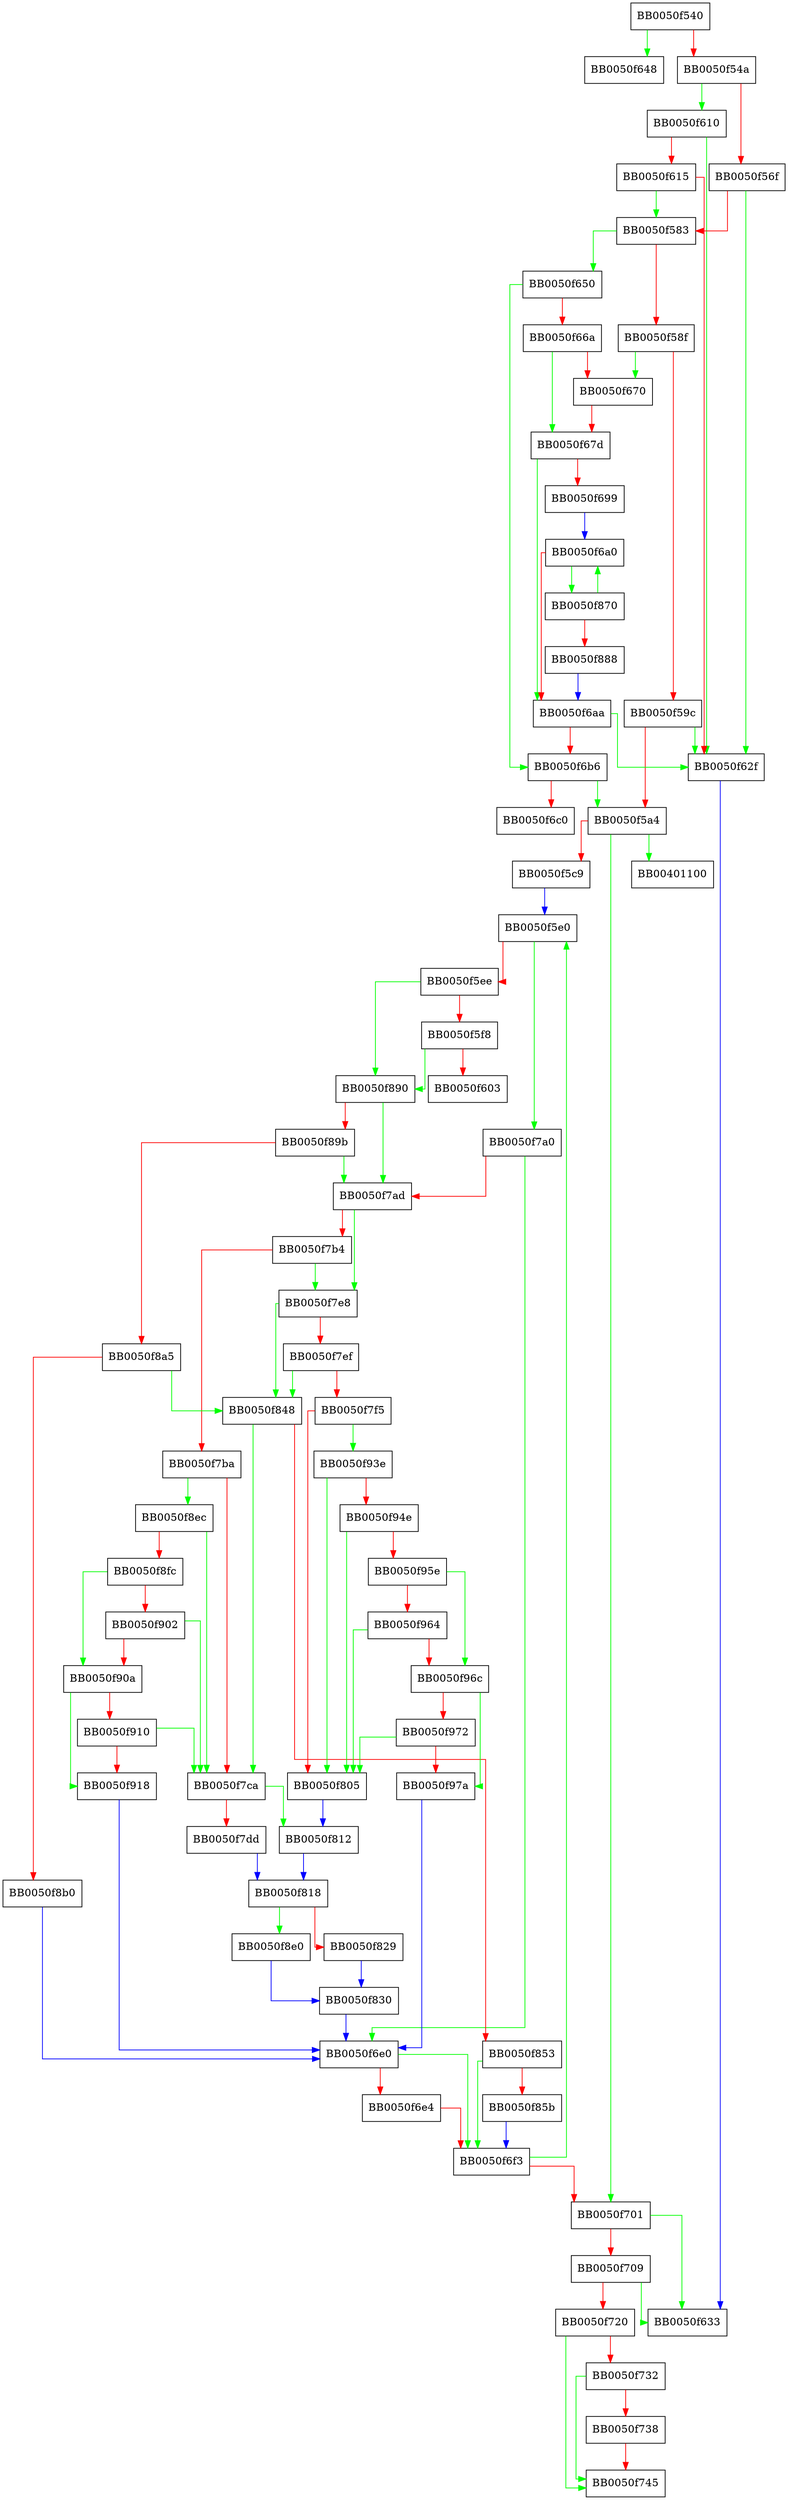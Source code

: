 digraph ossl_json_key {
  node [shape="box"];
  graph [splines=ortho];
  BB0050f540 -> BB0050f648 [color="green"];
  BB0050f540 -> BB0050f54a [color="red"];
  BB0050f54a -> BB0050f610 [color="green"];
  BB0050f54a -> BB0050f56f [color="red"];
  BB0050f56f -> BB0050f62f [color="green"];
  BB0050f56f -> BB0050f583 [color="red"];
  BB0050f583 -> BB0050f650 [color="green"];
  BB0050f583 -> BB0050f58f [color="red"];
  BB0050f58f -> BB0050f670 [color="green"];
  BB0050f58f -> BB0050f59c [color="red"];
  BB0050f59c -> BB0050f62f [color="green"];
  BB0050f59c -> BB0050f5a4 [color="red"];
  BB0050f5a4 -> BB00401100 [color="green"];
  BB0050f5a4 -> BB0050f701 [color="green"];
  BB0050f5a4 -> BB0050f5c9 [color="red"];
  BB0050f5c9 -> BB0050f5e0 [color="blue"];
  BB0050f5e0 -> BB0050f7a0 [color="green"];
  BB0050f5e0 -> BB0050f5ee [color="red"];
  BB0050f5ee -> BB0050f890 [color="green"];
  BB0050f5ee -> BB0050f5f8 [color="red"];
  BB0050f5f8 -> BB0050f890 [color="green"];
  BB0050f5f8 -> BB0050f603 [color="red"];
  BB0050f610 -> BB0050f62f [color="green"];
  BB0050f610 -> BB0050f615 [color="red"];
  BB0050f615 -> BB0050f583 [color="green"];
  BB0050f615 -> BB0050f62f [color="red"];
  BB0050f62f -> BB0050f633 [color="blue"];
  BB0050f650 -> BB0050f6b6 [color="green"];
  BB0050f650 -> BB0050f66a [color="red"];
  BB0050f66a -> BB0050f67d [color="green"];
  BB0050f66a -> BB0050f670 [color="red"];
  BB0050f670 -> BB0050f67d [color="red"];
  BB0050f67d -> BB0050f6aa [color="green"];
  BB0050f67d -> BB0050f699 [color="red"];
  BB0050f699 -> BB0050f6a0 [color="blue"];
  BB0050f6a0 -> BB0050f870 [color="green"];
  BB0050f6a0 -> BB0050f6aa [color="red"];
  BB0050f6aa -> BB0050f62f [color="green"];
  BB0050f6aa -> BB0050f6b6 [color="red"];
  BB0050f6b6 -> BB0050f5a4 [color="green"];
  BB0050f6b6 -> BB0050f6c0 [color="red"];
  BB0050f6e0 -> BB0050f6f3 [color="green"];
  BB0050f6e0 -> BB0050f6e4 [color="red"];
  BB0050f6e4 -> BB0050f6f3 [color="red"];
  BB0050f6f3 -> BB0050f5e0 [color="green"];
  BB0050f6f3 -> BB0050f701 [color="red"];
  BB0050f701 -> BB0050f633 [color="green"];
  BB0050f701 -> BB0050f709 [color="red"];
  BB0050f709 -> BB0050f633 [color="green"];
  BB0050f709 -> BB0050f720 [color="red"];
  BB0050f720 -> BB0050f745 [color="green"];
  BB0050f720 -> BB0050f732 [color="red"];
  BB0050f732 -> BB0050f745 [color="green"];
  BB0050f732 -> BB0050f738 [color="red"];
  BB0050f738 -> BB0050f745 [color="red"];
  BB0050f7a0 -> BB0050f6e0 [color="green"];
  BB0050f7a0 -> BB0050f7ad [color="red"];
  BB0050f7ad -> BB0050f7e8 [color="green"];
  BB0050f7ad -> BB0050f7b4 [color="red"];
  BB0050f7b4 -> BB0050f7e8 [color="green"];
  BB0050f7b4 -> BB0050f7ba [color="red"];
  BB0050f7ba -> BB0050f8ec [color="green"];
  BB0050f7ba -> BB0050f7ca [color="red"];
  BB0050f7ca -> BB0050f812 [color="green"];
  BB0050f7ca -> BB0050f7dd [color="red"];
  BB0050f7dd -> BB0050f818 [color="blue"];
  BB0050f7e8 -> BB0050f848 [color="green"];
  BB0050f7e8 -> BB0050f7ef [color="red"];
  BB0050f7ef -> BB0050f848 [color="green"];
  BB0050f7ef -> BB0050f7f5 [color="red"];
  BB0050f7f5 -> BB0050f93e [color="green"];
  BB0050f7f5 -> BB0050f805 [color="red"];
  BB0050f805 -> BB0050f812 [color="blue"];
  BB0050f812 -> BB0050f818 [color="blue"];
  BB0050f818 -> BB0050f8e0 [color="green"];
  BB0050f818 -> BB0050f829 [color="red"];
  BB0050f829 -> BB0050f830 [color="blue"];
  BB0050f830 -> BB0050f6e0 [color="blue"];
  BB0050f848 -> BB0050f7ca [color="green"];
  BB0050f848 -> BB0050f853 [color="red"];
  BB0050f853 -> BB0050f6f3 [color="green"];
  BB0050f853 -> BB0050f85b [color="red"];
  BB0050f85b -> BB0050f6f3 [color="blue"];
  BB0050f870 -> BB0050f6a0 [color="green"];
  BB0050f870 -> BB0050f888 [color="red"];
  BB0050f888 -> BB0050f6aa [color="blue"];
  BB0050f890 -> BB0050f7ad [color="green"];
  BB0050f890 -> BB0050f89b [color="red"];
  BB0050f89b -> BB0050f7ad [color="green"];
  BB0050f89b -> BB0050f8a5 [color="red"];
  BB0050f8a5 -> BB0050f848 [color="green"];
  BB0050f8a5 -> BB0050f8b0 [color="red"];
  BB0050f8b0 -> BB0050f6e0 [color="blue"];
  BB0050f8e0 -> BB0050f830 [color="blue"];
  BB0050f8ec -> BB0050f7ca [color="green"];
  BB0050f8ec -> BB0050f8fc [color="red"];
  BB0050f8fc -> BB0050f90a [color="green"];
  BB0050f8fc -> BB0050f902 [color="red"];
  BB0050f902 -> BB0050f7ca [color="green"];
  BB0050f902 -> BB0050f90a [color="red"];
  BB0050f90a -> BB0050f918 [color="green"];
  BB0050f90a -> BB0050f910 [color="red"];
  BB0050f910 -> BB0050f7ca [color="green"];
  BB0050f910 -> BB0050f918 [color="red"];
  BB0050f918 -> BB0050f6e0 [color="blue"];
  BB0050f93e -> BB0050f805 [color="green"];
  BB0050f93e -> BB0050f94e [color="red"];
  BB0050f94e -> BB0050f805 [color="green"];
  BB0050f94e -> BB0050f95e [color="red"];
  BB0050f95e -> BB0050f96c [color="green"];
  BB0050f95e -> BB0050f964 [color="red"];
  BB0050f964 -> BB0050f805 [color="green"];
  BB0050f964 -> BB0050f96c [color="red"];
  BB0050f96c -> BB0050f97a [color="green"];
  BB0050f96c -> BB0050f972 [color="red"];
  BB0050f972 -> BB0050f805 [color="green"];
  BB0050f972 -> BB0050f97a [color="red"];
  BB0050f97a -> BB0050f6e0 [color="blue"];
}